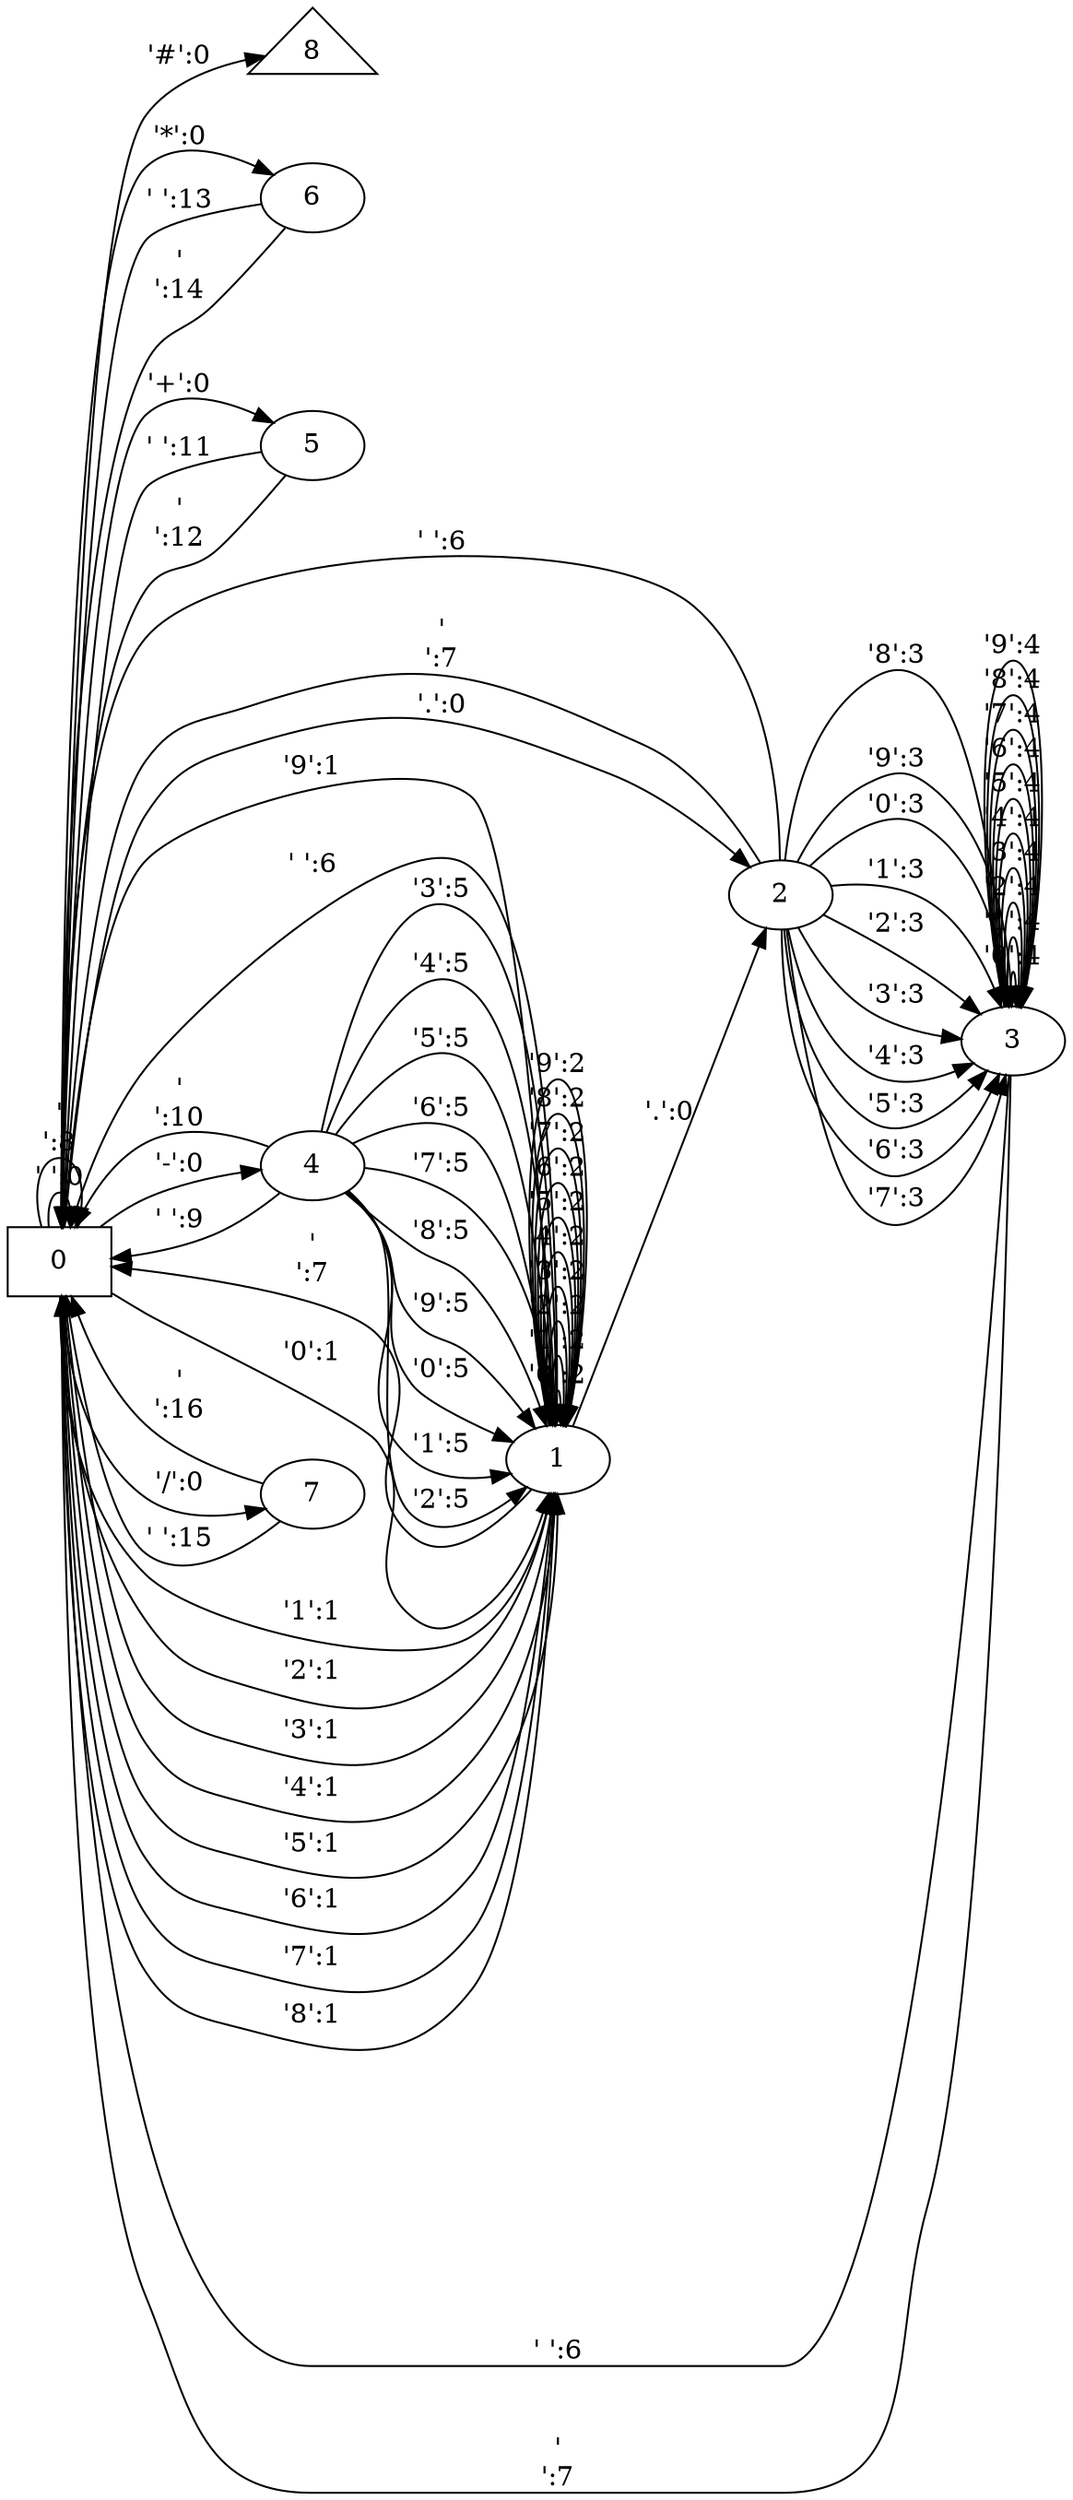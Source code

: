 digraph G{
rankdir=LR;
shape=circle;
0 [shape=box]
8 [shape=triangle] ;
0 -> 0 [label="' ':0"];
0 -> 8 [label="'#':0"];
0 -> 0 [label="'\n':8"];
0 -> 6 [label="'*':0"];
0 -> 5 [label="'+':0"];
0 -> 4 [label="'-':0"];
0 -> 2 [label="'.':0"];
0 -> 7 [label="'/':0"];
0 -> 1 [label="'0':1"];
0 -> 1 [label="'1':1"];
0 -> 1 [label="'2':1"];
0 -> 1 [label="'3':1"];
0 -> 1 [label="'4':1"];
0 -> 1 [label="'5':1"];
0 -> 1 [label="'6':1"];
0 -> 1 [label="'7':1"];
0 -> 1 [label="'8':1"];
0 -> 1 [label="'9':1"];
1 -> 0 [label="' ':6"];
1 -> 0 [label="'\n':7"];
1 -> 2 [label="'.':0"];
1 -> 1 [label="'0':2"];
1 -> 1 [label="'1':2"];
1 -> 1 [label="'2':2"];
1 -> 1 [label="'3':2"];
1 -> 1 [label="'4':2"];
1 -> 1 [label="'5':2"];
1 -> 1 [label="'6':2"];
1 -> 1 [label="'7':2"];
1 -> 1 [label="'8':2"];
1 -> 1 [label="'9':2"];
2 -> 0 [label="' ':6"];
2 -> 3 [label="'0':3"];
2 -> 3 [label="'1':3"];
2 -> 3 [label="'2':3"];
2 -> 3 [label="'3':3"];
2 -> 3 [label="'4':3"];
2 -> 3 [label="'5':3"];
2 -> 3 [label="'6':3"];
2 -> 3 [label="'7':3"];
2 -> 3 [label="'8':3"];
2 -> 3 [label="'9':3"];
2 -> 0 [label="'\n':7"];
3 -> 3 [label="'0':4"];
3 -> 0 [label="' ':6"];
3 -> 3 [label="'1':4"];
3 -> 3 [label="'2':4"];
3 -> 3 [label="'3':4"];
3 -> 3 [label="'4':4"];
3 -> 3 [label="'5':4"];
3 -> 3 [label="'6':4"];
3 -> 3 [label="'7':4"];
3 -> 3 [label="'8':4"];
3 -> 3 [label="'9':4"];
3 -> 0 [label="'\n':7"];
4 -> 1 [label="'0':5"];
4 -> 0 [label="' ':9"];
4 -> 1 [label="'1':5"];
4 -> 1 [label="'2':5"];
4 -> 1 [label="'3':5"];
4 -> 1 [label="'4':5"];
4 -> 1 [label="'5':5"];
4 -> 1 [label="'6':5"];
4 -> 1 [label="'7':5"];
4 -> 1 [label="'8':5"];
4 -> 1 [label="'9':5"];
4 -> 0 [label="'\n':10"];
5 -> 0 [label="' ':11"];
5 -> 0 [label="'\n':12"];
6 -> 0 [label="' ':13"];
6 -> 0 [label="'\n':14"];
7 -> 0 [label="' ':15"];
7 -> 0 [label="'\n':16"];
}
